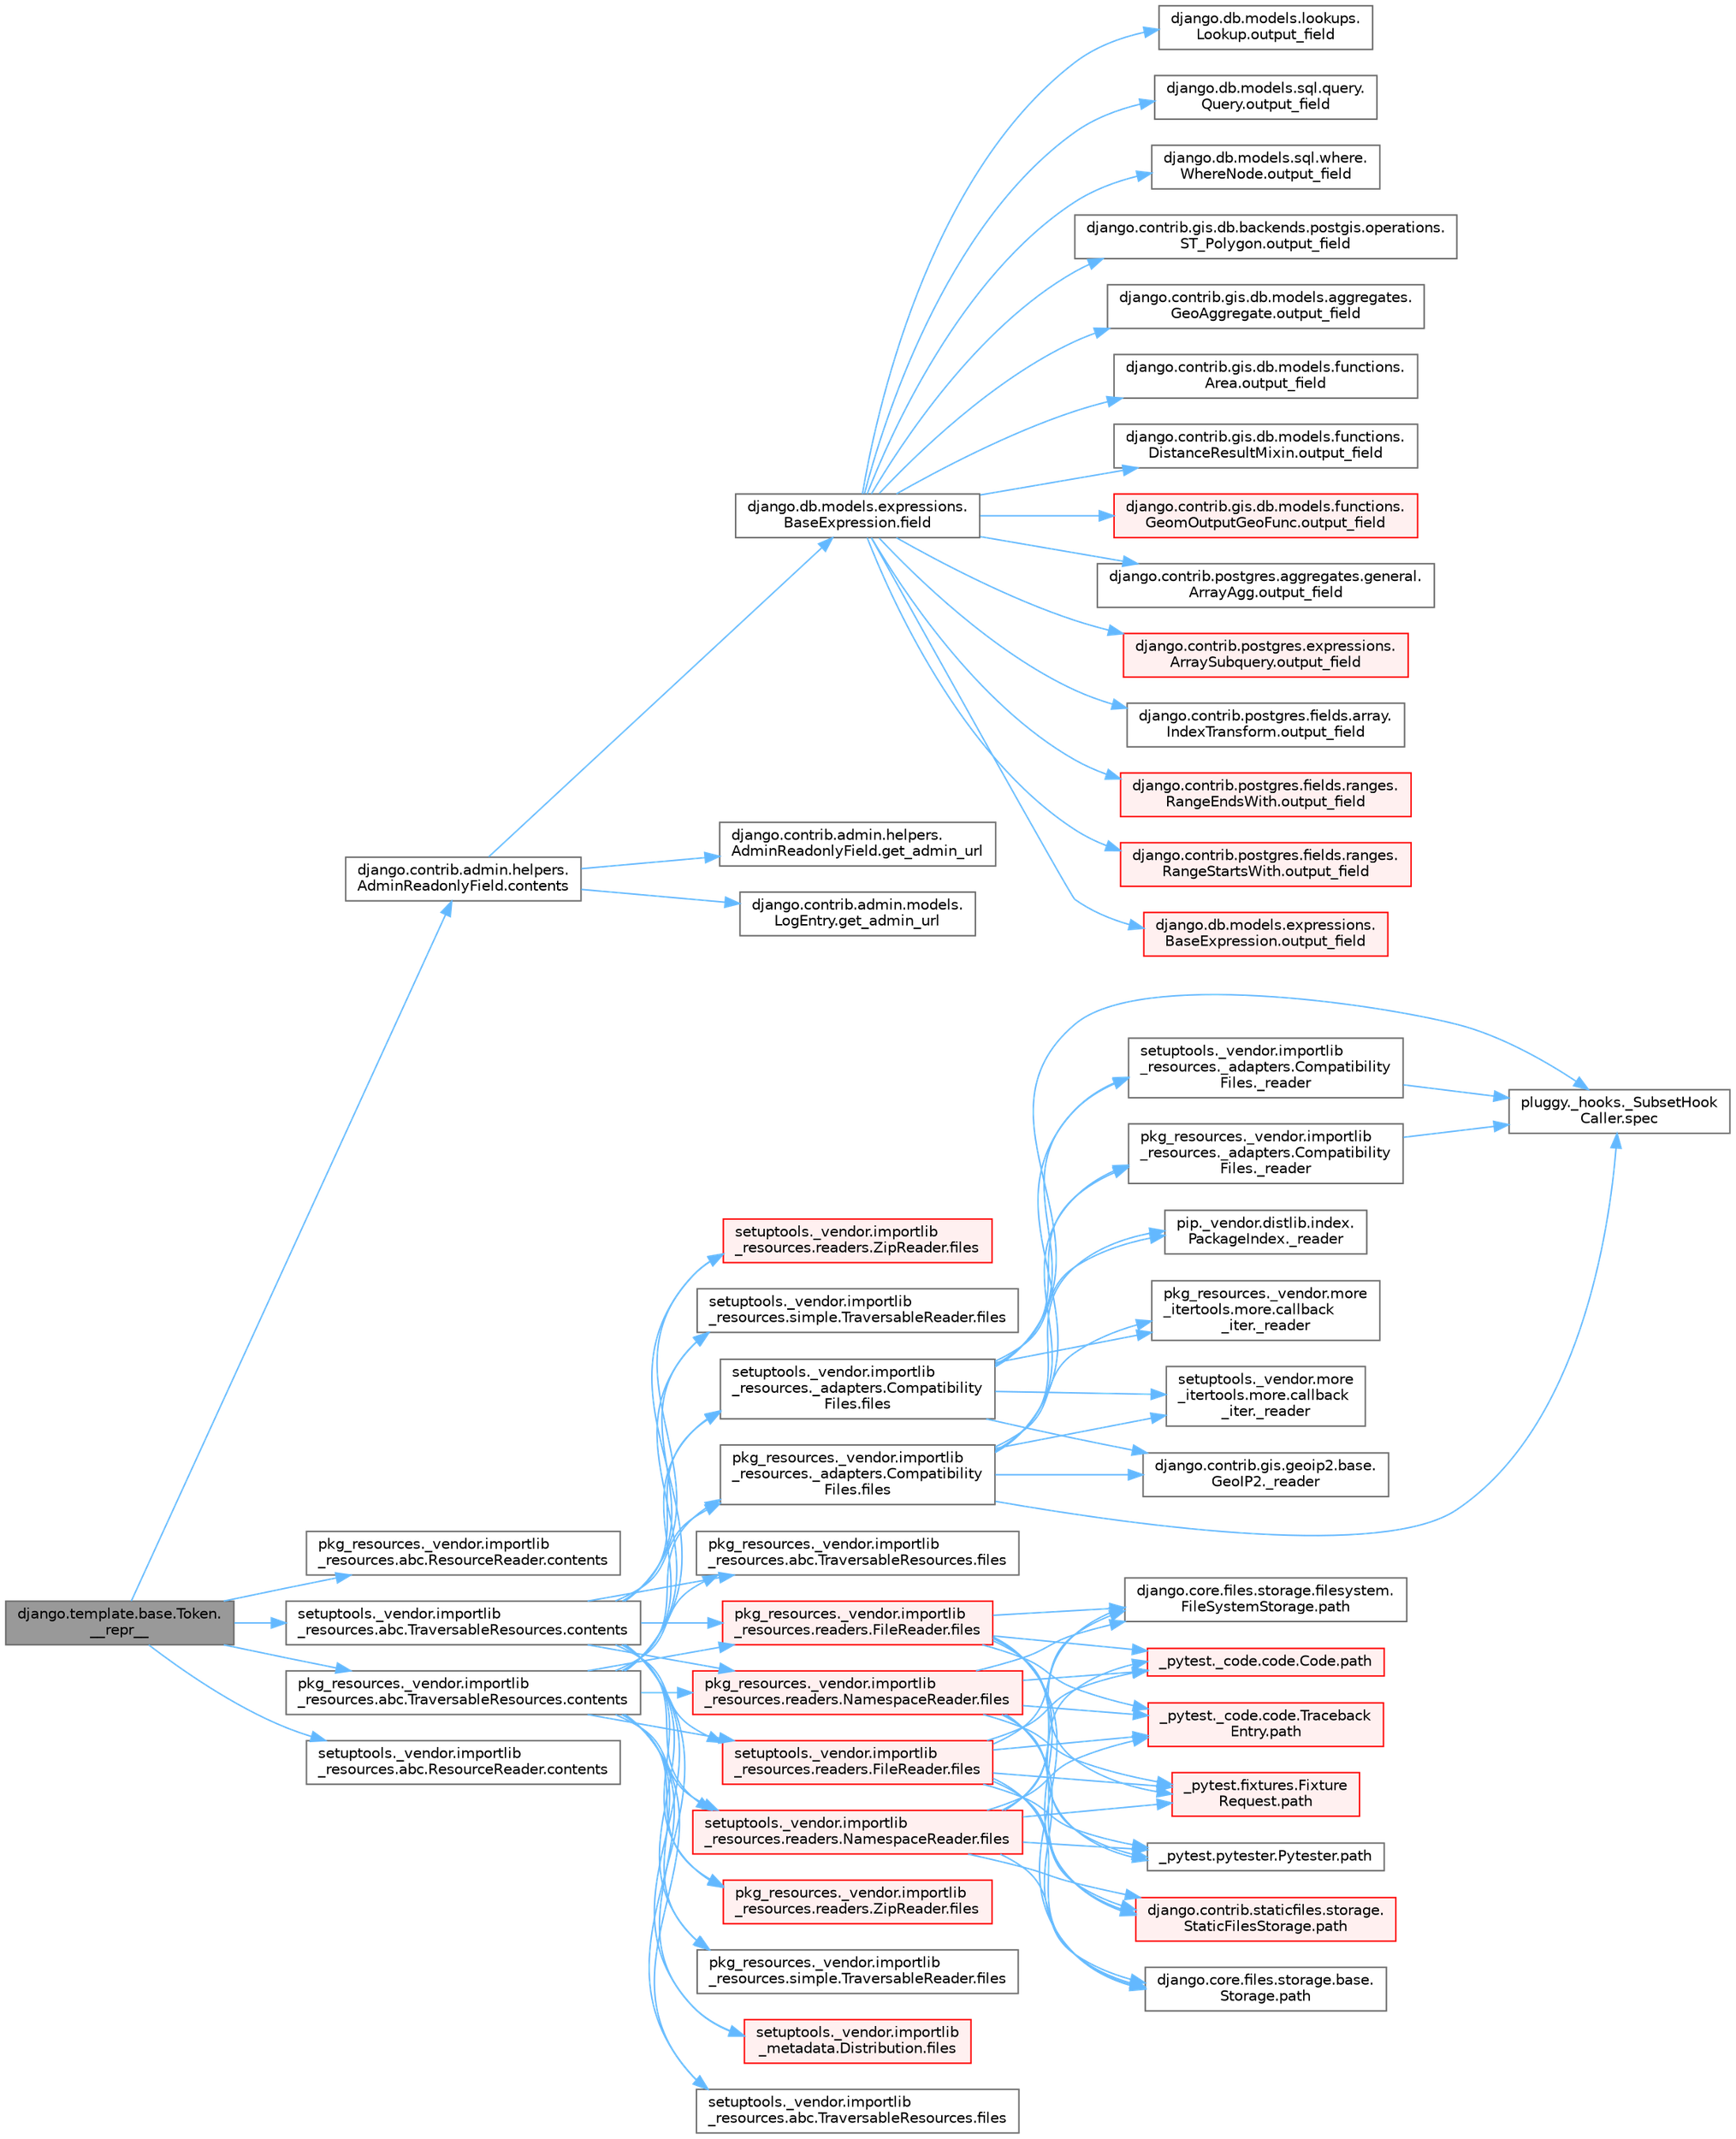 digraph "django.template.base.Token.__repr__"
{
 // LATEX_PDF_SIZE
  bgcolor="transparent";
  edge [fontname=Helvetica,fontsize=10,labelfontname=Helvetica,labelfontsize=10];
  node [fontname=Helvetica,fontsize=10,shape=box,height=0.2,width=0.4];
  rankdir="LR";
  Node1 [id="Node000001",label="django.template.base.Token.\l__repr__",height=0.2,width=0.4,color="gray40", fillcolor="grey60", style="filled", fontcolor="black",tooltip=" "];
  Node1 -> Node2 [id="edge1_Node000001_Node000002",color="steelblue1",style="solid",tooltip=" "];
  Node2 [id="Node000002",label="django.contrib.admin.helpers.\lAdminReadonlyField.contents",height=0.2,width=0.4,color="grey40", fillcolor="white", style="filled",URL="$classdjango_1_1contrib_1_1admin_1_1helpers_1_1_admin_readonly_field.html#ae9278e6394fac9eaaf10ddc2a8e3e89d",tooltip=" "];
  Node2 -> Node3 [id="edge2_Node000002_Node000003",color="steelblue1",style="solid",tooltip=" "];
  Node3 [id="Node000003",label="django.db.models.expressions.\lBaseExpression.field",height=0.2,width=0.4,color="grey40", fillcolor="white", style="filled",URL="$classdjango_1_1db_1_1models_1_1expressions_1_1_base_expression.html#a70aeb35391ada82c2e9f02b1c3ac150c",tooltip=" "];
  Node3 -> Node4 [id="edge3_Node000003_Node000004",color="steelblue1",style="solid",tooltip=" "];
  Node4 [id="Node000004",label="django.contrib.gis.db.backends.postgis.operations.\lST_Polygon.output_field",height=0.2,width=0.4,color="grey40", fillcolor="white", style="filled",URL="$classdjango_1_1contrib_1_1gis_1_1db_1_1backends_1_1postgis_1_1operations_1_1_s_t___polygon.html#a4427b1b0cb4e6df4fde6c045c562118a",tooltip=" "];
  Node3 -> Node5 [id="edge4_Node000003_Node000005",color="steelblue1",style="solid",tooltip=" "];
  Node5 [id="Node000005",label="django.contrib.gis.db.models.aggregates.\lGeoAggregate.output_field",height=0.2,width=0.4,color="grey40", fillcolor="white", style="filled",URL="$classdjango_1_1contrib_1_1gis_1_1db_1_1models_1_1aggregates_1_1_geo_aggregate.html#a1f680d71d32335c5854387fa09555108",tooltip=" "];
  Node3 -> Node6 [id="edge5_Node000003_Node000006",color="steelblue1",style="solid",tooltip=" "];
  Node6 [id="Node000006",label="django.contrib.gis.db.models.functions.\lArea.output_field",height=0.2,width=0.4,color="grey40", fillcolor="white", style="filled",URL="$classdjango_1_1contrib_1_1gis_1_1db_1_1models_1_1functions_1_1_area.html#a017724b08cd640b0e7e834e003cc103d",tooltip=" "];
  Node3 -> Node7 [id="edge6_Node000003_Node000007",color="steelblue1",style="solid",tooltip=" "];
  Node7 [id="Node000007",label="django.contrib.gis.db.models.functions.\lDistanceResultMixin.output_field",height=0.2,width=0.4,color="grey40", fillcolor="white", style="filled",URL="$classdjango_1_1contrib_1_1gis_1_1db_1_1models_1_1functions_1_1_distance_result_mixin.html#af219b5c12f89e181ada240244818e239",tooltip=" "];
  Node3 -> Node8 [id="edge7_Node000003_Node000008",color="steelblue1",style="solid",tooltip=" "];
  Node8 [id="Node000008",label="django.contrib.gis.db.models.functions.\lGeomOutputGeoFunc.output_field",height=0.2,width=0.4,color="red", fillcolor="#FFF0F0", style="filled",URL="$classdjango_1_1contrib_1_1gis_1_1db_1_1models_1_1functions_1_1_geom_output_geo_func.html#a55415993f9af0a2cbde3681557342482",tooltip=" "];
  Node3 -> Node10 [id="edge8_Node000003_Node000010",color="steelblue1",style="solid",tooltip=" "];
  Node10 [id="Node000010",label="django.contrib.postgres.aggregates.general.\lArrayAgg.output_field",height=0.2,width=0.4,color="grey40", fillcolor="white", style="filled",URL="$classdjango_1_1contrib_1_1postgres_1_1aggregates_1_1general_1_1_array_agg.html#a845ed6cbbb6d6fe470d9478934ade450",tooltip=" "];
  Node3 -> Node11 [id="edge9_Node000003_Node000011",color="steelblue1",style="solid",tooltip=" "];
  Node11 [id="Node000011",label="django.contrib.postgres.expressions.\lArraySubquery.output_field",height=0.2,width=0.4,color="red", fillcolor="#FFF0F0", style="filled",URL="$classdjango_1_1contrib_1_1postgres_1_1expressions_1_1_array_subquery.html#adfc4d450008ff7b23517e73cbd1ad172",tooltip=" "];
  Node3 -> Node15 [id="edge10_Node000003_Node000015",color="steelblue1",style="solid",tooltip=" "];
  Node15 [id="Node000015",label="django.contrib.postgres.fields.array.\lIndexTransform.output_field",height=0.2,width=0.4,color="grey40", fillcolor="white", style="filled",URL="$classdjango_1_1contrib_1_1postgres_1_1fields_1_1array_1_1_index_transform.html#ae3ca901f64e761da8d9dff087275f9ef",tooltip=" "];
  Node3 -> Node16 [id="edge11_Node000003_Node000016",color="steelblue1",style="solid",tooltip=" "];
  Node16 [id="Node000016",label="django.contrib.postgres.fields.ranges.\lRangeEndsWith.output_field",height=0.2,width=0.4,color="red", fillcolor="#FFF0F0", style="filled",URL="$classdjango_1_1contrib_1_1postgres_1_1fields_1_1ranges_1_1_range_ends_with.html#ab81e75d2435974b6171ddb1cbce4ebd9",tooltip=" "];
  Node3 -> Node1410 [id="edge12_Node000003_Node001410",color="steelblue1",style="solid",tooltip=" "];
  Node1410 [id="Node001410",label="django.contrib.postgres.fields.ranges.\lRangeStartsWith.output_field",height=0.2,width=0.4,color="red", fillcolor="#FFF0F0", style="filled",URL="$classdjango_1_1contrib_1_1postgres_1_1fields_1_1ranges_1_1_range_starts_with.html#a4e864cbda43e695a0ae6b2c3b4ced157",tooltip=" "];
  Node3 -> Node1411 [id="edge13_Node000003_Node001411",color="steelblue1",style="solid",tooltip=" "];
  Node1411 [id="Node001411",label="django.db.models.expressions.\lBaseExpression.output_field",height=0.2,width=0.4,color="red", fillcolor="#FFF0F0", style="filled",URL="$classdjango_1_1db_1_1models_1_1expressions_1_1_base_expression.html#a7f0982cb1de5cdeaa7f043c3ae611a6d",tooltip=" "];
  Node3 -> Node1561 [id="edge14_Node000003_Node001561",color="steelblue1",style="solid",tooltip=" "];
  Node1561 [id="Node001561",label="django.db.models.lookups.\lLookup.output_field",height=0.2,width=0.4,color="grey40", fillcolor="white", style="filled",URL="$classdjango_1_1db_1_1models_1_1lookups_1_1_lookup.html#ac5f7b4f3c6722942ef415a8f83b98745",tooltip=" "];
  Node3 -> Node1562 [id="edge15_Node000003_Node001562",color="steelblue1",style="solid",tooltip=" "];
  Node1562 [id="Node001562",label="django.db.models.sql.query.\lQuery.output_field",height=0.2,width=0.4,color="grey40", fillcolor="white", style="filled",URL="$classdjango_1_1db_1_1models_1_1sql_1_1query_1_1_query.html#a53ec5a7472740d502ccbe1a6e526aa26",tooltip=" "];
  Node3 -> Node1563 [id="edge16_Node000003_Node001563",color="steelblue1",style="solid",tooltip=" "];
  Node1563 [id="Node001563",label="django.db.models.sql.where.\lWhereNode.output_field",height=0.2,width=0.4,color="grey40", fillcolor="white", style="filled",URL="$classdjango_1_1db_1_1models_1_1sql_1_1where_1_1_where_node.html#ac9648ee33da9c2746f6ca859befdf6b2",tooltip=" "];
  Node2 -> Node4527 [id="edge17_Node000002_Node004527",color="steelblue1",style="solid",tooltip=" "];
  Node4527 [id="Node004527",label="django.contrib.admin.helpers.\lAdminReadonlyField.get_admin_url",height=0.2,width=0.4,color="grey40", fillcolor="white", style="filled",URL="$classdjango_1_1contrib_1_1admin_1_1helpers_1_1_admin_readonly_field.html#ac8c3d6dff4b9de8199d06e87eb8a07b7",tooltip=" "];
  Node2 -> Node4528 [id="edge18_Node000002_Node004528",color="steelblue1",style="solid",tooltip=" "];
  Node4528 [id="Node004528",label="django.contrib.admin.models.\lLogEntry.get_admin_url",height=0.2,width=0.4,color="grey40", fillcolor="white", style="filled",URL="$classdjango_1_1contrib_1_1admin_1_1models_1_1_log_entry.html#a26629eb3259bb572ea60c4defe7218ee",tooltip=" "];
  Node1 -> Node4529 [id="edge19_Node000001_Node004529",color="steelblue1",style="solid",tooltip=" "];
  Node4529 [id="Node004529",label="pkg_resources._vendor.importlib\l_resources.abc.ResourceReader.contents",height=0.2,width=0.4,color="grey40", fillcolor="white", style="filled",URL="$classpkg__resources_1_1__vendor_1_1importlib__resources_1_1abc_1_1_resource_reader.html#a4f565ce4a2e313cb4ef4c2dbebc285ac",tooltip=" "];
  Node1 -> Node4530 [id="edge20_Node000001_Node004530",color="steelblue1",style="solid",tooltip=" "];
  Node4530 [id="Node004530",label="pkg_resources._vendor.importlib\l_resources.abc.TraversableResources.contents",height=0.2,width=0.4,color="grey40", fillcolor="white", style="filled",URL="$classpkg__resources_1_1__vendor_1_1importlib__resources_1_1abc_1_1_traversable_resources.html#a4c7bc89bdda181437b356630cc15d1af",tooltip=" "];
  Node4530 -> Node1165 [id="edge21_Node004530_Node001165",color="steelblue1",style="solid",tooltip=" "];
  Node1165 [id="Node001165",label="pkg_resources._vendor.importlib\l_resources._adapters.Compatibility\lFiles.files",height=0.2,width=0.4,color="grey40", fillcolor="white", style="filled",URL="$classpkg__resources_1_1__vendor_1_1importlib__resources_1_1__adapters_1_1_compatibility_files.html#a8b9d338ee8b5f6f2b1b612d2835a5528",tooltip=" "];
  Node1165 -> Node1166 [id="edge22_Node001165_Node001166",color="steelblue1",style="solid",tooltip=" "];
  Node1166 [id="Node001166",label="django.contrib.gis.geoip2.base.\lGeoIP2._reader",height=0.2,width=0.4,color="grey40", fillcolor="white", style="filled",URL="$classdjango_1_1contrib_1_1gis_1_1geoip2_1_1base_1_1_geo_i_p2.html#a3602c469d02744ad210583e2b571c286",tooltip=" "];
  Node1165 -> Node1167 [id="edge23_Node001165_Node001167",color="steelblue1",style="solid",tooltip=" "];
  Node1167 [id="Node001167",label="pip._vendor.distlib.index.\lPackageIndex._reader",height=0.2,width=0.4,color="grey40", fillcolor="white", style="filled",URL="$classpip_1_1__vendor_1_1distlib_1_1index_1_1_package_index.html#a101ab2cbea9c2a66818e368a1b783665",tooltip=" "];
  Node1165 -> Node1168 [id="edge24_Node001165_Node001168",color="steelblue1",style="solid",tooltip=" "];
  Node1168 [id="Node001168",label="pkg_resources._vendor.importlib\l_resources._adapters.Compatibility\lFiles._reader",height=0.2,width=0.4,color="grey40", fillcolor="white", style="filled",URL="$classpkg__resources_1_1__vendor_1_1importlib__resources_1_1__adapters_1_1_compatibility_files.html#adb88d9d6cdd3ccde8543d5aff0e263cc",tooltip=" "];
  Node1168 -> Node1160 [id="edge25_Node001168_Node001160",color="steelblue1",style="solid",tooltip=" "];
  Node1160 [id="Node001160",label="pluggy._hooks._SubsetHook\lCaller.spec",height=0.2,width=0.4,color="grey40", fillcolor="white", style="filled",URL="$classpluggy_1_1__hooks_1_1___subset_hook_caller.html#ab4f250ab0096f9c4c5fceaed622f5328",tooltip=" "];
  Node1165 -> Node1169 [id="edge26_Node001165_Node001169",color="steelblue1",style="solid",tooltip=" "];
  Node1169 [id="Node001169",label="pkg_resources._vendor.more\l_itertools.more.callback\l_iter._reader",height=0.2,width=0.4,color="grey40", fillcolor="white", style="filled",URL="$classpkg__resources_1_1__vendor_1_1more__itertools_1_1more_1_1callback__iter.html#a39c147e211ab320778e20aebdb6506c0",tooltip=" "];
  Node1165 -> Node1170 [id="edge27_Node001165_Node001170",color="steelblue1",style="solid",tooltip=" "];
  Node1170 [id="Node001170",label="setuptools._vendor.importlib\l_resources._adapters.Compatibility\lFiles._reader",height=0.2,width=0.4,color="grey40", fillcolor="white", style="filled",URL="$classsetuptools_1_1__vendor_1_1importlib__resources_1_1__adapters_1_1_compatibility_files.html#a2a663060da2f5497b42765bdc90bca45",tooltip=" "];
  Node1170 -> Node1160 [id="edge28_Node001170_Node001160",color="steelblue1",style="solid",tooltip=" "];
  Node1165 -> Node1171 [id="edge29_Node001165_Node001171",color="steelblue1",style="solid",tooltip=" "];
  Node1171 [id="Node001171",label="setuptools._vendor.more\l_itertools.more.callback\l_iter._reader",height=0.2,width=0.4,color="grey40", fillcolor="white", style="filled",URL="$classsetuptools_1_1__vendor_1_1more__itertools_1_1more_1_1callback__iter.html#a05c0fdd2e4088e3a9914e4fa2e6fd050",tooltip=" "];
  Node1165 -> Node1160 [id="edge30_Node001165_Node001160",color="steelblue1",style="solid",tooltip=" "];
  Node4530 -> Node1172 [id="edge31_Node004530_Node001172",color="steelblue1",style="solid",tooltip=" "];
  Node1172 [id="Node001172",label="pkg_resources._vendor.importlib\l_resources.abc.TraversableResources.files",height=0.2,width=0.4,color="grey40", fillcolor="white", style="filled",URL="$classpkg__resources_1_1__vendor_1_1importlib__resources_1_1abc_1_1_traversable_resources.html#a355a5579db7885b20dd95b6175965f5b",tooltip=" "];
  Node4530 -> Node1173 [id="edge32_Node004530_Node001173",color="steelblue1",style="solid",tooltip=" "];
  Node1173 [id="Node001173",label="pkg_resources._vendor.importlib\l_resources.readers.FileReader.files",height=0.2,width=0.4,color="red", fillcolor="#FFF0F0", style="filled",URL="$classpkg__resources_1_1__vendor_1_1importlib__resources_1_1readers_1_1_file_reader.html#ac80e1e3a22d012bbfb5f1b7a753bab21",tooltip=" "];
  Node1173 -> Node428 [id="edge33_Node001173_Node000428",color="steelblue1",style="solid",tooltip=" "];
  Node428 [id="Node000428",label="_pytest._code.code.Code.path",height=0.2,width=0.4,color="red", fillcolor="#FFF0F0", style="filled",URL="$class__pytest_1_1__code_1_1code_1_1_code.html#a1dae55e90750fe77c7517f806a14d864",tooltip=" "];
  Node1173 -> Node429 [id="edge34_Node001173_Node000429",color="steelblue1",style="solid",tooltip=" "];
  Node429 [id="Node000429",label="_pytest._code.code.Traceback\lEntry.path",height=0.2,width=0.4,color="red", fillcolor="#FFF0F0", style="filled",URL="$class__pytest_1_1__code_1_1code_1_1_traceback_entry.html#a5a88b9ae4623733566450a9e7d8387c0",tooltip=" "];
  Node1173 -> Node430 [id="edge35_Node001173_Node000430",color="steelblue1",style="solid",tooltip=" "];
  Node430 [id="Node000430",label="_pytest.fixtures.Fixture\lRequest.path",height=0.2,width=0.4,color="red", fillcolor="#FFF0F0", style="filled",URL="$class__pytest_1_1fixtures_1_1_fixture_request.html#a6f6db59812d121b54cd67d5e434e1451",tooltip=" "];
  Node1173 -> Node436 [id="edge36_Node001173_Node000436",color="steelblue1",style="solid",tooltip=" "];
  Node436 [id="Node000436",label="_pytest.pytester.Pytester.path",height=0.2,width=0.4,color="grey40", fillcolor="white", style="filled",URL="$class__pytest_1_1pytester_1_1_pytester.html#a403c804f74a87f5e5705774fa896cc1f",tooltip=" "];
  Node1173 -> Node437 [id="edge37_Node001173_Node000437",color="steelblue1",style="solid",tooltip=" "];
  Node437 [id="Node000437",label="django.contrib.staticfiles.storage.\lStaticFilesStorage.path",height=0.2,width=0.4,color="red", fillcolor="#FFF0F0", style="filled",URL="$classdjango_1_1contrib_1_1staticfiles_1_1storage_1_1_static_files_storage.html#a4e96cc92fbde7423d1b74f3a50fc0bf6",tooltip=" "];
  Node1173 -> Node581 [id="edge38_Node001173_Node000581",color="steelblue1",style="solid",tooltip=" "];
  Node581 [id="Node000581",label="django.core.files.storage.base.\lStorage.path",height=0.2,width=0.4,color="grey40", fillcolor="white", style="filled",URL="$classdjango_1_1core_1_1files_1_1storage_1_1base_1_1_storage.html#a9be8d49a55131dbbab2c5fd57f7e772c",tooltip=" "];
  Node1173 -> Node582 [id="edge39_Node001173_Node000582",color="steelblue1",style="solid",tooltip=" "];
  Node582 [id="Node000582",label="django.core.files.storage.filesystem.\lFileSystemStorage.path",height=0.2,width=0.4,color="grey40", fillcolor="white", style="filled",URL="$classdjango_1_1core_1_1files_1_1storage_1_1filesystem_1_1_file_system_storage.html#abf8a7e88eedec3e1b2ea965cc0858d17",tooltip=" "];
  Node4530 -> Node1174 [id="edge40_Node004530_Node001174",color="steelblue1",style="solid",tooltip=" "];
  Node1174 [id="Node001174",label="pkg_resources._vendor.importlib\l_resources.readers.NamespaceReader.files",height=0.2,width=0.4,color="red", fillcolor="#FFF0F0", style="filled",URL="$classpkg__resources_1_1__vendor_1_1importlib__resources_1_1readers_1_1_namespace_reader.html#ae68f8b2f076387226b18c4889de277cf",tooltip=" "];
  Node1174 -> Node428 [id="edge41_Node001174_Node000428",color="steelblue1",style="solid",tooltip=" "];
  Node1174 -> Node429 [id="edge42_Node001174_Node000429",color="steelblue1",style="solid",tooltip=" "];
  Node1174 -> Node430 [id="edge43_Node001174_Node000430",color="steelblue1",style="solid",tooltip=" "];
  Node1174 -> Node436 [id="edge44_Node001174_Node000436",color="steelblue1",style="solid",tooltip=" "];
  Node1174 -> Node437 [id="edge45_Node001174_Node000437",color="steelblue1",style="solid",tooltip=" "];
  Node1174 -> Node581 [id="edge46_Node001174_Node000581",color="steelblue1",style="solid",tooltip=" "];
  Node1174 -> Node582 [id="edge47_Node001174_Node000582",color="steelblue1",style="solid",tooltip=" "];
  Node4530 -> Node1175 [id="edge48_Node004530_Node001175",color="steelblue1",style="solid",tooltip=" "];
  Node1175 [id="Node001175",label="pkg_resources._vendor.importlib\l_resources.readers.ZipReader.files",height=0.2,width=0.4,color="red", fillcolor="#FFF0F0", style="filled",URL="$classpkg__resources_1_1__vendor_1_1importlib__resources_1_1readers_1_1_zip_reader.html#a7d9335bea71d3023a14cdc45ca26157d",tooltip=" "];
  Node4530 -> Node1179 [id="edge49_Node004530_Node001179",color="steelblue1",style="solid",tooltip=" "];
  Node1179 [id="Node001179",label="pkg_resources._vendor.importlib\l_resources.simple.TraversableReader.files",height=0.2,width=0.4,color="grey40", fillcolor="white", style="filled",URL="$classpkg__resources_1_1__vendor_1_1importlib__resources_1_1simple_1_1_traversable_reader.html#a17bf2eaa1cbb0affa5ec29f6fefacac8",tooltip=" "];
  Node4530 -> Node1180 [id="edge50_Node004530_Node001180",color="steelblue1",style="solid",tooltip=" "];
  Node1180 [id="Node001180",label="setuptools._vendor.importlib\l_metadata.Distribution.files",height=0.2,width=0.4,color="red", fillcolor="#FFF0F0", style="filled",URL="$classsetuptools_1_1__vendor_1_1importlib__metadata_1_1_distribution.html#a4600c19bb68ff3c899dbcf38a2eaf98c",tooltip=" "];
  Node4530 -> Node1265 [id="edge51_Node004530_Node001265",color="steelblue1",style="solid",tooltip=" "];
  Node1265 [id="Node001265",label="setuptools._vendor.importlib\l_resources._adapters.Compatibility\lFiles.files",height=0.2,width=0.4,color="grey40", fillcolor="white", style="filled",URL="$classsetuptools_1_1__vendor_1_1importlib__resources_1_1__adapters_1_1_compatibility_files.html#afe4ab3d957d5886ae615b184d7ac2835",tooltip=" "];
  Node1265 -> Node1166 [id="edge52_Node001265_Node001166",color="steelblue1",style="solid",tooltip=" "];
  Node1265 -> Node1167 [id="edge53_Node001265_Node001167",color="steelblue1",style="solid",tooltip=" "];
  Node1265 -> Node1168 [id="edge54_Node001265_Node001168",color="steelblue1",style="solid",tooltip=" "];
  Node1265 -> Node1169 [id="edge55_Node001265_Node001169",color="steelblue1",style="solid",tooltip=" "];
  Node1265 -> Node1170 [id="edge56_Node001265_Node001170",color="steelblue1",style="solid",tooltip=" "];
  Node1265 -> Node1171 [id="edge57_Node001265_Node001171",color="steelblue1",style="solid",tooltip=" "];
  Node1265 -> Node1160 [id="edge58_Node001265_Node001160",color="steelblue1",style="solid",tooltip=" "];
  Node4530 -> Node1266 [id="edge59_Node004530_Node001266",color="steelblue1",style="solid",tooltip=" "];
  Node1266 [id="Node001266",label="setuptools._vendor.importlib\l_resources.abc.TraversableResources.files",height=0.2,width=0.4,color="grey40", fillcolor="white", style="filled",URL="$classsetuptools_1_1__vendor_1_1importlib__resources_1_1abc_1_1_traversable_resources.html#a573f46222fbe518cca97e89446113d04",tooltip=" "];
  Node4530 -> Node1267 [id="edge60_Node004530_Node001267",color="steelblue1",style="solid",tooltip=" "];
  Node1267 [id="Node001267",label="setuptools._vendor.importlib\l_resources.readers.FileReader.files",height=0.2,width=0.4,color="red", fillcolor="#FFF0F0", style="filled",URL="$classsetuptools_1_1__vendor_1_1importlib__resources_1_1readers_1_1_file_reader.html#a8536b477e2f4ed83ac20b58baace6b4c",tooltip=" "];
  Node1267 -> Node428 [id="edge61_Node001267_Node000428",color="steelblue1",style="solid",tooltip=" "];
  Node1267 -> Node429 [id="edge62_Node001267_Node000429",color="steelblue1",style="solid",tooltip=" "];
  Node1267 -> Node430 [id="edge63_Node001267_Node000430",color="steelblue1",style="solid",tooltip=" "];
  Node1267 -> Node436 [id="edge64_Node001267_Node000436",color="steelblue1",style="solid",tooltip=" "];
  Node1267 -> Node437 [id="edge65_Node001267_Node000437",color="steelblue1",style="solid",tooltip=" "];
  Node1267 -> Node581 [id="edge66_Node001267_Node000581",color="steelblue1",style="solid",tooltip=" "];
  Node1267 -> Node582 [id="edge67_Node001267_Node000582",color="steelblue1",style="solid",tooltip=" "];
  Node4530 -> Node1268 [id="edge68_Node004530_Node001268",color="steelblue1",style="solid",tooltip=" "];
  Node1268 [id="Node001268",label="setuptools._vendor.importlib\l_resources.readers.NamespaceReader.files",height=0.2,width=0.4,color="red", fillcolor="#FFF0F0", style="filled",URL="$classsetuptools_1_1__vendor_1_1importlib__resources_1_1readers_1_1_namespace_reader.html#a80c5b3a6ae3f4903c4db5bb312f2ae49",tooltip=" "];
  Node1268 -> Node428 [id="edge69_Node001268_Node000428",color="steelblue1",style="solid",tooltip=" "];
  Node1268 -> Node429 [id="edge70_Node001268_Node000429",color="steelblue1",style="solid",tooltip=" "];
  Node1268 -> Node430 [id="edge71_Node001268_Node000430",color="steelblue1",style="solid",tooltip=" "];
  Node1268 -> Node436 [id="edge72_Node001268_Node000436",color="steelblue1",style="solid",tooltip=" "];
  Node1268 -> Node437 [id="edge73_Node001268_Node000437",color="steelblue1",style="solid",tooltip=" "];
  Node1268 -> Node581 [id="edge74_Node001268_Node000581",color="steelblue1",style="solid",tooltip=" "];
  Node1268 -> Node582 [id="edge75_Node001268_Node000582",color="steelblue1",style="solid",tooltip=" "];
  Node4530 -> Node1269 [id="edge76_Node004530_Node001269",color="steelblue1",style="solid",tooltip=" "];
  Node1269 [id="Node001269",label="setuptools._vendor.importlib\l_resources.readers.ZipReader.files",height=0.2,width=0.4,color="red", fillcolor="#FFF0F0", style="filled",URL="$classsetuptools_1_1__vendor_1_1importlib__resources_1_1readers_1_1_zip_reader.html#ac310114936b6978f32944f3845ee32ed",tooltip=" "];
  Node4530 -> Node1270 [id="edge77_Node004530_Node001270",color="steelblue1",style="solid",tooltip=" "];
  Node1270 [id="Node001270",label="setuptools._vendor.importlib\l_resources.simple.TraversableReader.files",height=0.2,width=0.4,color="grey40", fillcolor="white", style="filled",URL="$classsetuptools_1_1__vendor_1_1importlib__resources_1_1simple_1_1_traversable_reader.html#a15b7bef75b9485b98deb4edccf1a5f53",tooltip=" "];
  Node1 -> Node4531 [id="edge78_Node000001_Node004531",color="steelblue1",style="solid",tooltip=" "];
  Node4531 [id="Node004531",label="setuptools._vendor.importlib\l_resources.abc.ResourceReader.contents",height=0.2,width=0.4,color="grey40", fillcolor="white", style="filled",URL="$classsetuptools_1_1__vendor_1_1importlib__resources_1_1abc_1_1_resource_reader.html#abf81fa4e1654f88a8061fce12d3fd9f2",tooltip=" "];
  Node1 -> Node4532 [id="edge79_Node000001_Node004532",color="steelblue1",style="solid",tooltip=" "];
  Node4532 [id="Node004532",label="setuptools._vendor.importlib\l_resources.abc.TraversableResources.contents",height=0.2,width=0.4,color="grey40", fillcolor="white", style="filled",URL="$classsetuptools_1_1__vendor_1_1importlib__resources_1_1abc_1_1_traversable_resources.html#a2a1d7f62d641d51c6eec626045ff3b7a",tooltip=" "];
  Node4532 -> Node1165 [id="edge80_Node004532_Node001165",color="steelblue1",style="solid",tooltip=" "];
  Node4532 -> Node1172 [id="edge81_Node004532_Node001172",color="steelblue1",style="solid",tooltip=" "];
  Node4532 -> Node1173 [id="edge82_Node004532_Node001173",color="steelblue1",style="solid",tooltip=" "];
  Node4532 -> Node1174 [id="edge83_Node004532_Node001174",color="steelblue1",style="solid",tooltip=" "];
  Node4532 -> Node1175 [id="edge84_Node004532_Node001175",color="steelblue1",style="solid",tooltip=" "];
  Node4532 -> Node1179 [id="edge85_Node004532_Node001179",color="steelblue1",style="solid",tooltip=" "];
  Node4532 -> Node1180 [id="edge86_Node004532_Node001180",color="steelblue1",style="solid",tooltip=" "];
  Node4532 -> Node1265 [id="edge87_Node004532_Node001265",color="steelblue1",style="solid",tooltip=" "];
  Node4532 -> Node1266 [id="edge88_Node004532_Node001266",color="steelblue1",style="solid",tooltip=" "];
  Node4532 -> Node1267 [id="edge89_Node004532_Node001267",color="steelblue1",style="solid",tooltip=" "];
  Node4532 -> Node1268 [id="edge90_Node004532_Node001268",color="steelblue1",style="solid",tooltip=" "];
  Node4532 -> Node1269 [id="edge91_Node004532_Node001269",color="steelblue1",style="solid",tooltip=" "];
  Node4532 -> Node1270 [id="edge92_Node004532_Node001270",color="steelblue1",style="solid",tooltip=" "];
}
